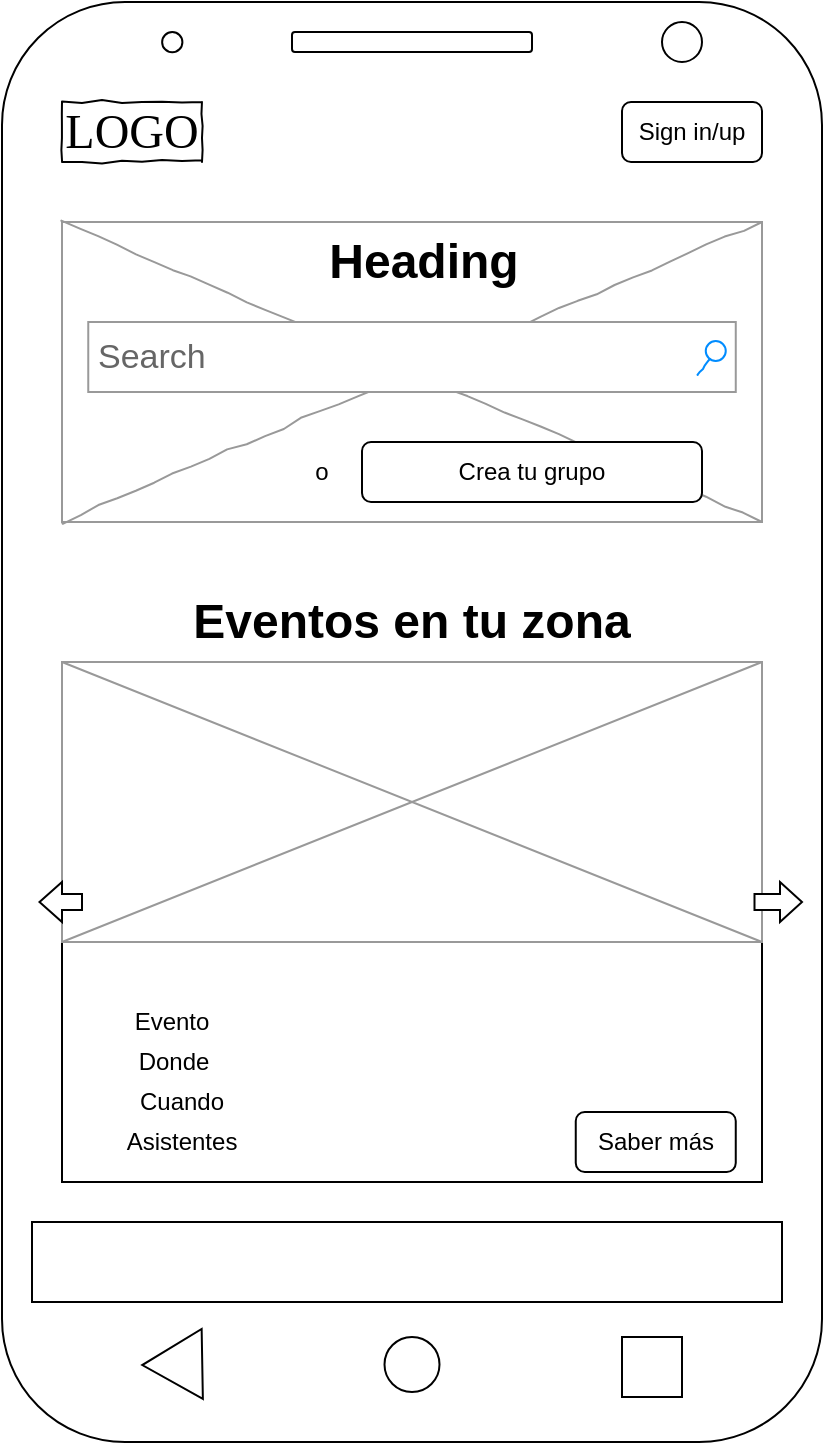 <mxfile version="12.9.3" type="device"><diagram id="U2bW3avmM8vpmBXSzCzB" name="Page-1"><mxGraphModel dx="1355" dy="720" grid="1" gridSize="10" guides="1" tooltips="1" connect="1" arrows="1" fold="1" page="1" pageScale="1" pageWidth="827" pageHeight="1169" math="0" shadow="0"><root><mxCell id="0"/><mxCell id="1" parent="0"/><mxCell id="3NoMwBL9-WwyrKNmWwVy-2" value="" style="rounded=0;whiteSpace=wrap;html=1;" parent="1" vertex="1"><mxGeometry x="140" y="80" width="370" height="610" as="geometry"/></mxCell><mxCell id="3NoMwBL9-WwyrKNmWwVy-1" value="" style="rounded=1;whiteSpace=wrap;html=1;" parent="1" vertex="1"><mxGeometry x="120" y="40" width="410" height="720" as="geometry"/></mxCell><mxCell id="CKjjxtWkSjQ_vn9kbOki-15" value="" style="rounded=0;whiteSpace=wrap;html=1;fontSize=24;align=center;" vertex="1" parent="1"><mxGeometry x="150" y="370" width="350" height="260" as="geometry"/></mxCell><mxCell id="3NoMwBL9-WwyrKNmWwVy-3" value="" style="ellipse;whiteSpace=wrap;html=1;aspect=fixed;" parent="1" vertex="1"><mxGeometry x="311.25" y="707.5" width="27.5" height="27.5" as="geometry"/></mxCell><mxCell id="3NoMwBL9-WwyrKNmWwVy-4" value="" style="triangle;whiteSpace=wrap;html=1;rotation=-181;" parent="1" vertex="1"><mxGeometry x="190.13" y="703.75" width="30" height="35" as="geometry"/></mxCell><mxCell id="3NoMwBL9-WwyrKNmWwVy-5" value="" style="whiteSpace=wrap;html=1;aspect=fixed;" parent="1" vertex="1"><mxGeometry x="430" y="707.5" width="30" height="30" as="geometry"/></mxCell><mxCell id="3NoMwBL9-WwyrKNmWwVy-6" value="" style="ellipse;whiteSpace=wrap;html=1;aspect=fixed;" parent="1" vertex="1"><mxGeometry x="450" y="50" width="20" height="20" as="geometry"/></mxCell><mxCell id="3NoMwBL9-WwyrKNmWwVy-7" value="" style="ellipse;whiteSpace=wrap;html=1;aspect=fixed;" parent="1" vertex="1"><mxGeometry x="200.07" y="55" width="10.13" height="10.13" as="geometry"/></mxCell><mxCell id="3NoMwBL9-WwyrKNmWwVy-8" value="" style="rounded=1;whiteSpace=wrap;html=1;" parent="1" vertex="1"><mxGeometry x="265" y="55" width="120" height="10" as="geometry"/></mxCell><mxCell id="r1rJ94p7jyk_5VG-Qk3t-1" value="LOGO" style="whiteSpace=wrap;html=1;rounded=0;shadow=0;labelBackgroundColor=none;strokeWidth=1;fontFamily=Verdana;fontSize=24;align=center;comic=1;" parent="1" vertex="1"><mxGeometry x="150" y="90" width="70" height="30" as="geometry"/></mxCell><mxCell id="r1rJ94p7jyk_5VG-Qk3t-2" value="Sign in/up" style="rounded=1;whiteSpace=wrap;html=1;" parent="1" vertex="1"><mxGeometry x="430" y="90" width="70" height="30" as="geometry"/></mxCell><mxCell id="CKjjxtWkSjQ_vn9kbOki-2" value="" style="verticalLabelPosition=bottom;shadow=0;dashed=0;align=center;html=1;verticalAlign=top;strokeWidth=1;shape=mxgraph.mockup.graphics.simpleIcon;strokeColor=#999999;rounded=0;labelBackgroundColor=none;fontFamily=Verdana;fontSize=14;fontColor=#000000;comic=1;" vertex="1" parent="1"><mxGeometry x="150" y="150" width="350" height="150" as="geometry"/></mxCell><mxCell id="CKjjxtWkSjQ_vn9kbOki-3" value="Search" style="strokeWidth=1;shadow=0;dashed=0;align=center;html=1;shape=mxgraph.mockup.forms.searchBox;strokeColor=#999999;mainText=;strokeColor2=#008cff;fontColor=#666666;fontSize=17;align=left;spacingLeft=3;rounded=0;labelBackgroundColor=none;comic=1;" vertex="1" parent="1"><mxGeometry x="163.13" y="200" width="323.75" height="35" as="geometry"/></mxCell><mxCell id="CKjjxtWkSjQ_vn9kbOki-4" value="o" style="text;html=1;strokeColor=none;fillColor=none;align=center;verticalAlign=middle;whiteSpace=wrap;rounded=0;" vertex="1" parent="1"><mxGeometry x="260" y="265" width="40" height="20" as="geometry"/></mxCell><mxCell id="CKjjxtWkSjQ_vn9kbOki-5" value="Crea tu grupo" style="rounded=1;whiteSpace=wrap;html=1;" vertex="1" parent="1"><mxGeometry x="300" y="260" width="170" height="30" as="geometry"/></mxCell><mxCell id="CKjjxtWkSjQ_vn9kbOki-6" value="&lt;h1&gt;Heading&lt;/h1&gt;" style="text;html=1;strokeColor=none;fillColor=none;spacing=5;spacingTop=-20;whiteSpace=wrap;overflow=hidden;rounded=0;align=center;" vertex="1" parent="1"><mxGeometry x="166.25" y="150" width="330" height="40" as="geometry"/></mxCell><mxCell id="CKjjxtWkSjQ_vn9kbOki-9" value="" style="verticalLabelPosition=bottom;shadow=0;dashed=0;align=center;html=1;verticalAlign=top;strokeWidth=1;shape=mxgraph.mockup.graphics.simpleIcon;strokeColor=#999999;" vertex="1" parent="1"><mxGeometry x="150" y="370" width="350" height="140" as="geometry"/></mxCell><mxCell id="CKjjxtWkSjQ_vn9kbOki-10" value="Evento" style="text;html=1;strokeColor=none;fillColor=none;align=center;verticalAlign=middle;whiteSpace=wrap;rounded=0;" vertex="1" parent="1"><mxGeometry x="185.13" y="540" width="40" height="20" as="geometry"/></mxCell><mxCell id="CKjjxtWkSjQ_vn9kbOki-11" value="Donde" style="text;html=1;strokeColor=none;fillColor=none;align=center;verticalAlign=middle;whiteSpace=wrap;rounded=0;" vertex="1" parent="1"><mxGeometry x="186.25" y="560" width="40" height="20" as="geometry"/></mxCell><mxCell id="CKjjxtWkSjQ_vn9kbOki-12" value="Cuando" style="text;html=1;strokeColor=none;fillColor=none;align=center;verticalAlign=middle;whiteSpace=wrap;rounded=0;" vertex="1" parent="1"><mxGeometry x="190.13" y="580" width="40" height="20" as="geometry"/></mxCell><mxCell id="CKjjxtWkSjQ_vn9kbOki-13" value="Saber más" style="rounded=1;whiteSpace=wrap;html=1;" vertex="1" parent="1"><mxGeometry x="406.88" y="595" width="80" height="30" as="geometry"/></mxCell><mxCell id="CKjjxtWkSjQ_vn9kbOki-14" value="Asistentes" style="text;html=1;strokeColor=none;fillColor=none;align=center;verticalAlign=middle;whiteSpace=wrap;rounded=0;" vertex="1" parent="1"><mxGeometry x="190.13" y="600" width="40" height="20" as="geometry"/></mxCell><mxCell id="CKjjxtWkSjQ_vn9kbOki-17" value="Eventos en tu zona" style="text;html=1;strokeColor=none;fillColor=none;align=center;verticalAlign=middle;whiteSpace=wrap;rounded=0;fontSize=24;fontStyle=1" vertex="1" parent="1"><mxGeometry x="210.2" y="340" width="230" height="20" as="geometry"/></mxCell><mxCell id="CKjjxtWkSjQ_vn9kbOki-18" value="" style="html=1;shadow=0;dashed=0;align=center;verticalAlign=middle;shape=mxgraph.arrows2.arrow;dy=0.6;dx=11;notch=0;fontSize=24;" vertex="1" parent="1"><mxGeometry x="496.25" y="480" width="23.75" height="20" as="geometry"/></mxCell><mxCell id="CKjjxtWkSjQ_vn9kbOki-24" value="" style="html=1;shadow=0;dashed=0;align=center;verticalAlign=middle;shape=mxgraph.arrows2.arrow;dy=0.6;dx=11.25;notch=0;fontSize=24;rotation=-180;" vertex="1" parent="1"><mxGeometry x="138.75" y="480" width="21.25" height="20" as="geometry"/></mxCell><mxCell id="CKjjxtWkSjQ_vn9kbOki-25" value="" style="rounded=0;whiteSpace=wrap;html=1;fontSize=24;align=center;" vertex="1" parent="1"><mxGeometry x="135" y="650" width="375" height="40" as="geometry"/></mxCell></root></mxGraphModel></diagram></mxfile>